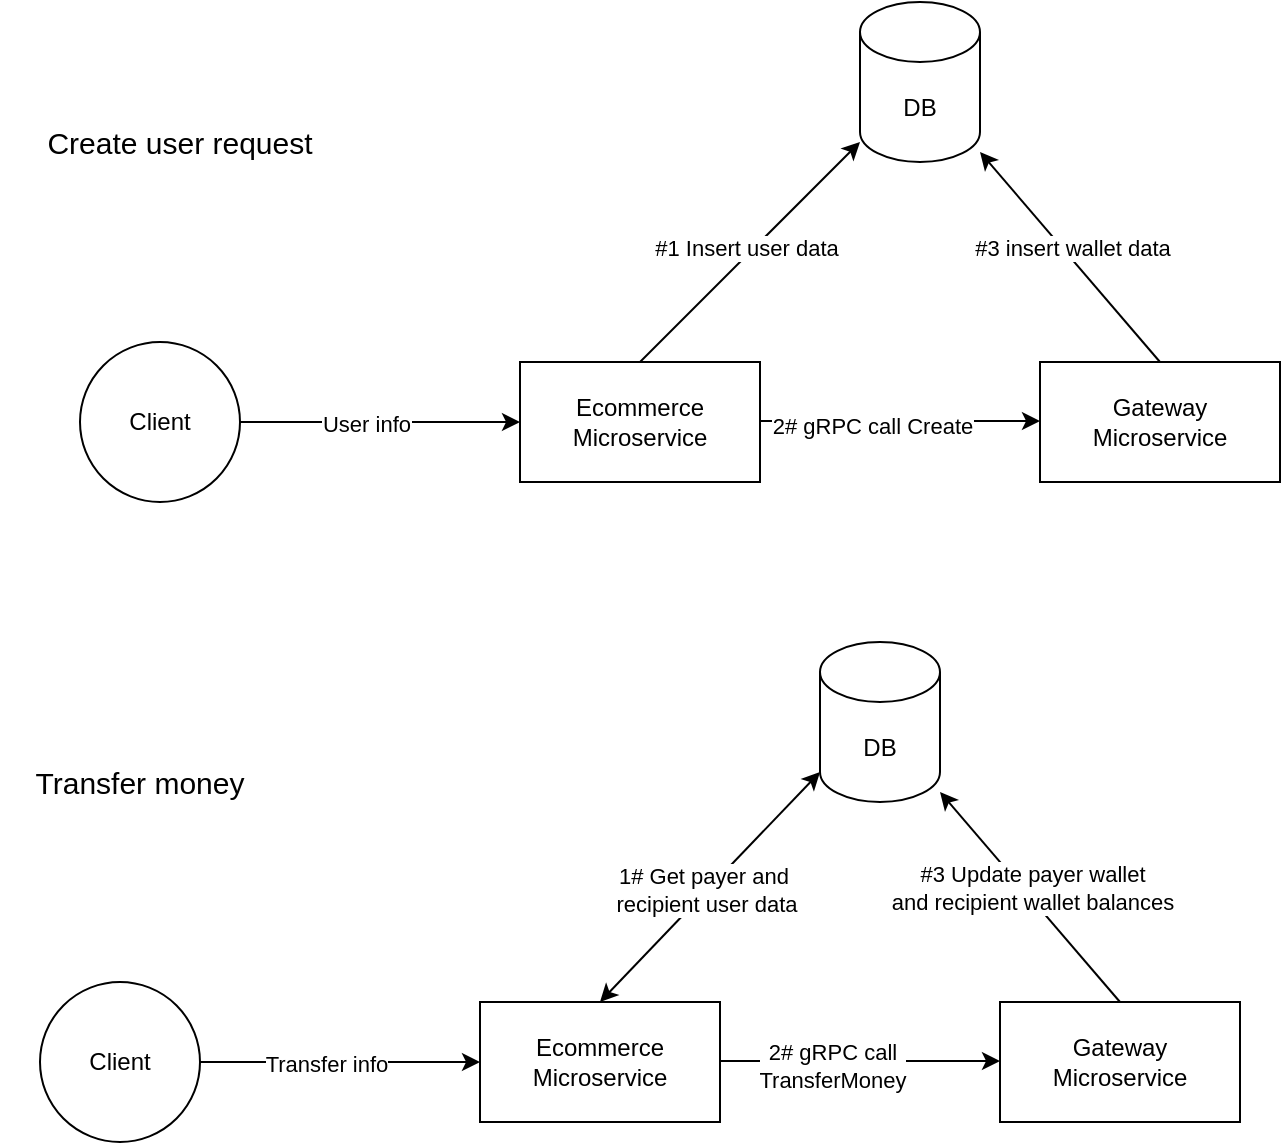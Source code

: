 <mxfile version="21.6.8" type="device">
  <diagram name="Página-1" id="Hw9tokAyGQSd18kC5vwE">
    <mxGraphModel dx="724" dy="422" grid="1" gridSize="10" guides="1" tooltips="1" connect="1" arrows="1" fold="1" page="1" pageScale="1" pageWidth="827" pageHeight="1169" math="0" shadow="0">
      <root>
        <mxCell id="0" />
        <mxCell id="1" parent="0" />
        <mxCell id="j14xiAJslkJ-AgJIVaB_-1" value="Ecommerce Microservice" style="rounded=0;whiteSpace=wrap;html=1;" vertex="1" parent="1">
          <mxGeometry x="430" y="200" width="120" height="60" as="geometry" />
        </mxCell>
        <mxCell id="j14xiAJslkJ-AgJIVaB_-2" value="Gateway Microservice" style="rounded=0;whiteSpace=wrap;html=1;" vertex="1" parent="1">
          <mxGeometry x="690" y="200" width="120" height="60" as="geometry" />
        </mxCell>
        <mxCell id="j14xiAJslkJ-AgJIVaB_-3" value="DB" style="shape=cylinder3;whiteSpace=wrap;html=1;boundedLbl=1;backgroundOutline=1;size=15;" vertex="1" parent="1">
          <mxGeometry x="600" y="20" width="60" height="80" as="geometry" />
        </mxCell>
        <mxCell id="j14xiAJslkJ-AgJIVaB_-5" value="Client" style="ellipse;whiteSpace=wrap;html=1;aspect=fixed;" vertex="1" parent="1">
          <mxGeometry x="210" y="190" width="80" height="80" as="geometry" />
        </mxCell>
        <mxCell id="j14xiAJslkJ-AgJIVaB_-6" value="" style="endArrow=classic;html=1;rounded=0;exitX=1;exitY=0.5;exitDx=0;exitDy=0;entryX=0;entryY=0.5;entryDx=0;entryDy=0;" edge="1" parent="1" source="j14xiAJslkJ-AgJIVaB_-5" target="j14xiAJslkJ-AgJIVaB_-1">
          <mxGeometry width="50" height="50" relative="1" as="geometry">
            <mxPoint x="400" y="320" as="sourcePoint" />
            <mxPoint x="450" y="270" as="targetPoint" />
          </mxGeometry>
        </mxCell>
        <mxCell id="j14xiAJslkJ-AgJIVaB_-11" value="User info" style="edgeLabel;html=1;align=center;verticalAlign=middle;resizable=0;points=[];" vertex="1" connectable="0" parent="j14xiAJslkJ-AgJIVaB_-6">
          <mxGeometry x="-0.103" y="-1" relative="1" as="geometry">
            <mxPoint as="offset" />
          </mxGeometry>
        </mxCell>
        <mxCell id="j14xiAJslkJ-AgJIVaB_-8" value="" style="endArrow=classic;html=1;rounded=0;exitX=1;exitY=0.25;exitDx=0;exitDy=0;entryX=0;entryY=0.25;entryDx=0;entryDy=0;" edge="1" parent="1">
          <mxGeometry width="50" height="50" relative="1" as="geometry">
            <mxPoint x="550" y="229.5" as="sourcePoint" />
            <mxPoint x="690" y="229.5" as="targetPoint" />
          </mxGeometry>
        </mxCell>
        <mxCell id="j14xiAJslkJ-AgJIVaB_-9" value="2# gRPC call Create" style="edgeLabel;html=1;align=center;verticalAlign=middle;resizable=0;points=[];" vertex="1" connectable="0" parent="j14xiAJslkJ-AgJIVaB_-8">
          <mxGeometry x="-0.204" y="-2" relative="1" as="geometry">
            <mxPoint as="offset" />
          </mxGeometry>
        </mxCell>
        <mxCell id="j14xiAJslkJ-AgJIVaB_-10" value="&lt;font style=&quot;font-size: 15px;&quot;&gt;Create user request&lt;/font&gt;" style="text;html=1;strokeColor=none;fillColor=none;align=center;verticalAlign=middle;whiteSpace=wrap;rounded=0;" vertex="1" parent="1">
          <mxGeometry x="190" y="70" width="140" height="40" as="geometry" />
        </mxCell>
        <mxCell id="j14xiAJslkJ-AgJIVaB_-13" value="" style="endArrow=classic;html=1;rounded=0;exitX=0.5;exitY=0;exitDx=0;exitDy=0;" edge="1" parent="1" source="j14xiAJslkJ-AgJIVaB_-1" target="j14xiAJslkJ-AgJIVaB_-3">
          <mxGeometry width="50" height="50" relative="1" as="geometry">
            <mxPoint x="350" y="170" as="sourcePoint" />
            <mxPoint x="400" y="120" as="targetPoint" />
          </mxGeometry>
        </mxCell>
        <mxCell id="j14xiAJslkJ-AgJIVaB_-14" value="#1 Insert user data" style="edgeLabel;html=1;align=center;verticalAlign=middle;resizable=0;points=[];" vertex="1" connectable="0" parent="j14xiAJslkJ-AgJIVaB_-13">
          <mxGeometry x="-0.006" y="3" relative="1" as="geometry">
            <mxPoint as="offset" />
          </mxGeometry>
        </mxCell>
        <mxCell id="j14xiAJslkJ-AgJIVaB_-16" value="" style="endArrow=classic;html=1;rounded=0;exitX=0.5;exitY=0;exitDx=0;exitDy=0;" edge="1" parent="1" source="j14xiAJslkJ-AgJIVaB_-2" target="j14xiAJslkJ-AgJIVaB_-3">
          <mxGeometry width="50" height="50" relative="1" as="geometry">
            <mxPoint x="460" y="170" as="sourcePoint" />
            <mxPoint x="510" y="120" as="targetPoint" />
          </mxGeometry>
        </mxCell>
        <mxCell id="j14xiAJslkJ-AgJIVaB_-17" value="#3 insert wallet data" style="edgeLabel;html=1;align=center;verticalAlign=middle;resizable=0;points=[];" vertex="1" connectable="0" parent="j14xiAJslkJ-AgJIVaB_-16">
          <mxGeometry x="0.034" y="-3" relative="1" as="geometry">
            <mxPoint y="-1" as="offset" />
          </mxGeometry>
        </mxCell>
        <mxCell id="j14xiAJslkJ-AgJIVaB_-20" value="Ecommerce Microservice" style="rounded=0;whiteSpace=wrap;html=1;" vertex="1" parent="1">
          <mxGeometry x="410" y="520" width="120" height="60" as="geometry" />
        </mxCell>
        <mxCell id="j14xiAJslkJ-AgJIVaB_-21" value="Gateway Microservice" style="rounded=0;whiteSpace=wrap;html=1;" vertex="1" parent="1">
          <mxGeometry x="670" y="520" width="120" height="60" as="geometry" />
        </mxCell>
        <mxCell id="j14xiAJslkJ-AgJIVaB_-22" value="DB" style="shape=cylinder3;whiteSpace=wrap;html=1;boundedLbl=1;backgroundOutline=1;size=15;" vertex="1" parent="1">
          <mxGeometry x="580" y="340" width="60" height="80" as="geometry" />
        </mxCell>
        <mxCell id="j14xiAJslkJ-AgJIVaB_-23" value="Client" style="ellipse;whiteSpace=wrap;html=1;aspect=fixed;" vertex="1" parent="1">
          <mxGeometry x="190" y="510" width="80" height="80" as="geometry" />
        </mxCell>
        <mxCell id="j14xiAJslkJ-AgJIVaB_-24" value="" style="endArrow=classic;html=1;rounded=0;exitX=1;exitY=0.5;exitDx=0;exitDy=0;entryX=0;entryY=0.5;entryDx=0;entryDy=0;" edge="1" parent="1" source="j14xiAJslkJ-AgJIVaB_-23" target="j14xiAJslkJ-AgJIVaB_-20">
          <mxGeometry width="50" height="50" relative="1" as="geometry">
            <mxPoint x="380" y="640" as="sourcePoint" />
            <mxPoint x="430" y="590" as="targetPoint" />
          </mxGeometry>
        </mxCell>
        <mxCell id="j14xiAJslkJ-AgJIVaB_-25" value="Transfer info" style="edgeLabel;html=1;align=center;verticalAlign=middle;resizable=0;points=[];" vertex="1" connectable="0" parent="j14xiAJslkJ-AgJIVaB_-24">
          <mxGeometry x="-0.103" y="-1" relative="1" as="geometry">
            <mxPoint as="offset" />
          </mxGeometry>
        </mxCell>
        <mxCell id="j14xiAJslkJ-AgJIVaB_-26" value="" style="endArrow=classic;html=1;rounded=0;exitX=1;exitY=0.25;exitDx=0;exitDy=0;entryX=0;entryY=0.25;entryDx=0;entryDy=0;" edge="1" parent="1">
          <mxGeometry width="50" height="50" relative="1" as="geometry">
            <mxPoint x="530" y="549.5" as="sourcePoint" />
            <mxPoint x="670" y="549.5" as="targetPoint" />
          </mxGeometry>
        </mxCell>
        <mxCell id="j14xiAJslkJ-AgJIVaB_-27" value="2# gRPC call &lt;br&gt;TransferMoney" style="edgeLabel;html=1;align=center;verticalAlign=middle;resizable=0;points=[];" vertex="1" connectable="0" parent="j14xiAJslkJ-AgJIVaB_-26">
          <mxGeometry x="-0.204" y="-2" relative="1" as="geometry">
            <mxPoint as="offset" />
          </mxGeometry>
        </mxCell>
        <mxCell id="j14xiAJslkJ-AgJIVaB_-28" value="&lt;font style=&quot;font-size: 15px;&quot;&gt;Transfer money&lt;/font&gt;" style="text;html=1;strokeColor=none;fillColor=none;align=center;verticalAlign=middle;whiteSpace=wrap;rounded=0;" vertex="1" parent="1">
          <mxGeometry x="170" y="390" width="140" height="40" as="geometry" />
        </mxCell>
        <mxCell id="j14xiAJslkJ-AgJIVaB_-31" value="" style="endArrow=classic;html=1;rounded=0;exitX=0.5;exitY=0;exitDx=0;exitDy=0;" edge="1" parent="1" source="j14xiAJslkJ-AgJIVaB_-21" target="j14xiAJslkJ-AgJIVaB_-22">
          <mxGeometry width="50" height="50" relative="1" as="geometry">
            <mxPoint x="440" y="490" as="sourcePoint" />
            <mxPoint x="490" y="440" as="targetPoint" />
          </mxGeometry>
        </mxCell>
        <mxCell id="j14xiAJslkJ-AgJIVaB_-32" value="#3 Update payer wallet&lt;br&gt;and recipient wallet balances" style="edgeLabel;html=1;align=center;verticalAlign=middle;resizable=0;points=[];" vertex="1" connectable="0" parent="j14xiAJslkJ-AgJIVaB_-31">
          <mxGeometry x="0.034" y="-3" relative="1" as="geometry">
            <mxPoint y="-1" as="offset" />
          </mxGeometry>
        </mxCell>
        <mxCell id="j14xiAJslkJ-AgJIVaB_-33" value="" style="endArrow=classic;startArrow=classic;html=1;rounded=0;entryX=0;entryY=1;entryDx=0;entryDy=-15;entryPerimeter=0;exitX=0.5;exitY=0;exitDx=0;exitDy=0;" edge="1" parent="1" source="j14xiAJslkJ-AgJIVaB_-20" target="j14xiAJslkJ-AgJIVaB_-22">
          <mxGeometry width="50" height="50" relative="1" as="geometry">
            <mxPoint x="470" y="470" as="sourcePoint" />
            <mxPoint x="520" y="420" as="targetPoint" />
          </mxGeometry>
        </mxCell>
        <mxCell id="j14xiAJslkJ-AgJIVaB_-34" value="1# Get payer and&amp;nbsp;&lt;br&gt;recipient user data" style="edgeLabel;html=1;align=center;verticalAlign=middle;resizable=0;points=[];" vertex="1" connectable="0" parent="j14xiAJslkJ-AgJIVaB_-33">
          <mxGeometry x="-0.028" y="1" relative="1" as="geometry">
            <mxPoint as="offset" />
          </mxGeometry>
        </mxCell>
      </root>
    </mxGraphModel>
  </diagram>
</mxfile>
